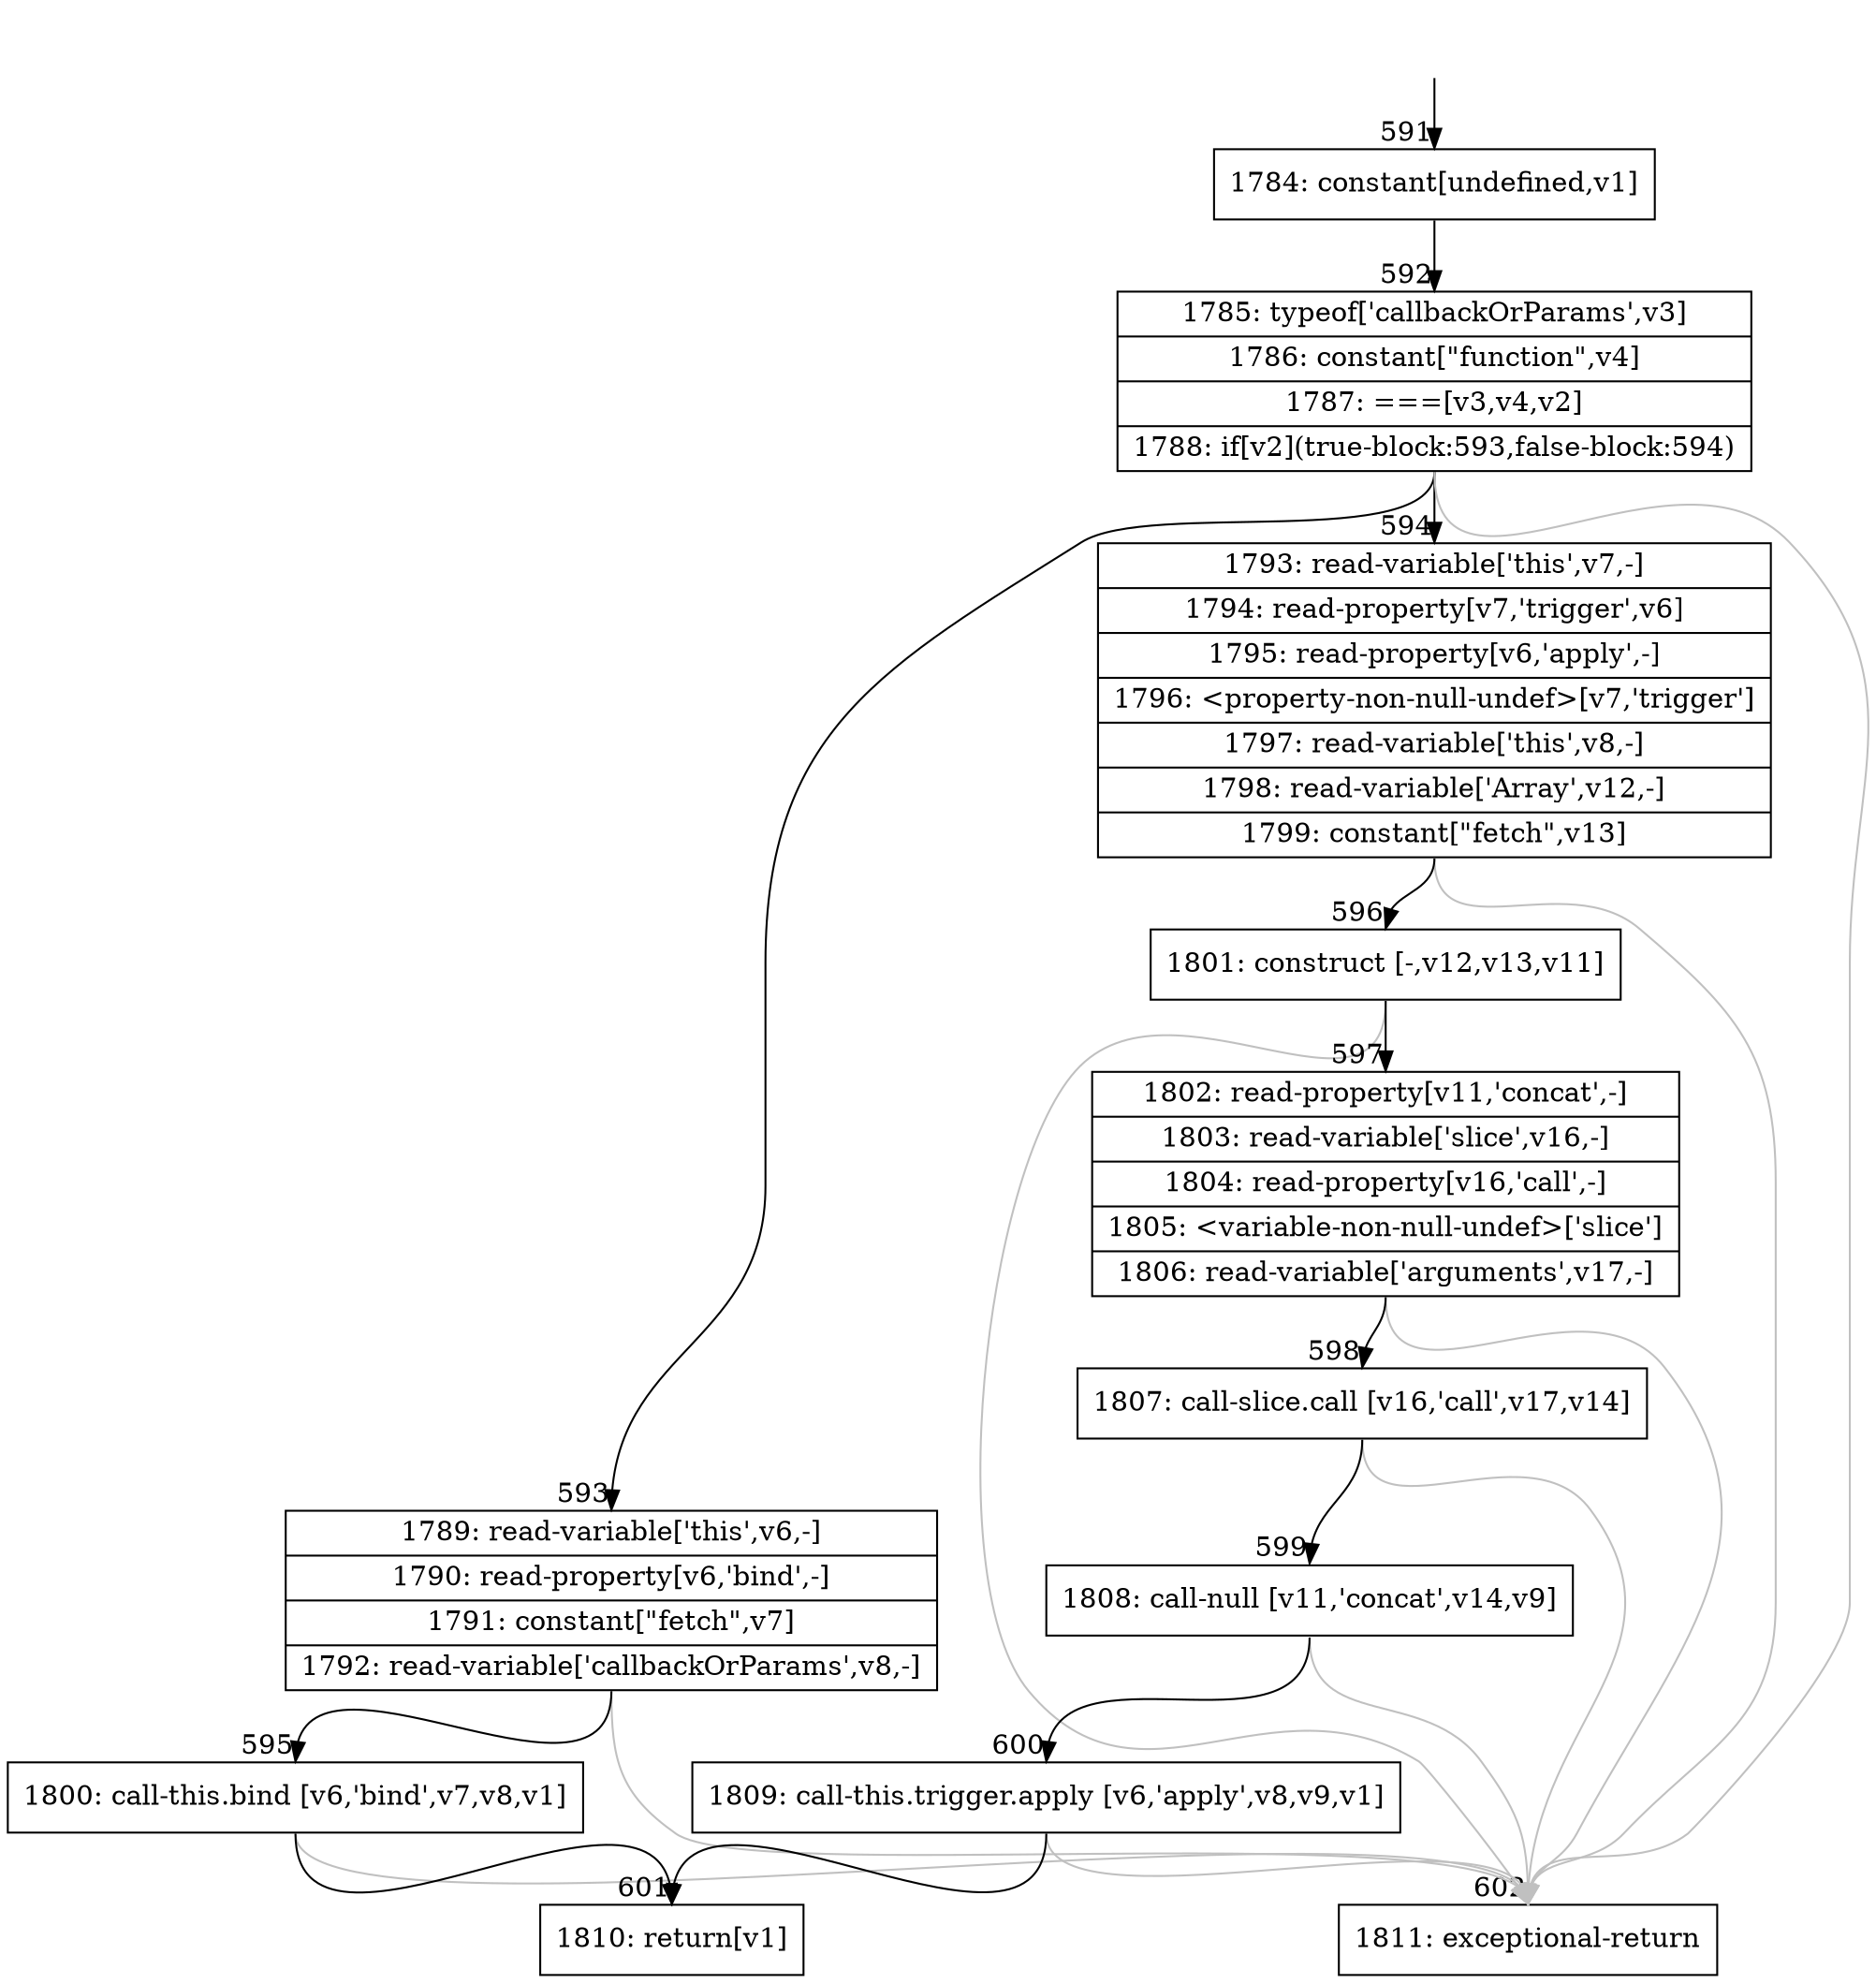 digraph {
rankdir="TD"
BB_entry53[shape=none,label=""];
BB_entry53 -> BB591 [tailport=s, headport=n, headlabel="    591"]
BB591 [shape=record label="{1784: constant[undefined,v1]}" ] 
BB591 -> BB592 [tailport=s, headport=n, headlabel="      592"]
BB592 [shape=record label="{1785: typeof['callbackOrParams',v3]|1786: constant[\"function\",v4]|1787: ===[v3,v4,v2]|1788: if[v2](true-block:593,false-block:594)}" ] 
BB592 -> BB593 [tailport=s, headport=n, headlabel="      593"]
BB592 -> BB594 [tailport=s, headport=n, headlabel="      594"]
BB592 -> BB602 [tailport=s, headport=n, color=gray, headlabel="      602"]
BB593 [shape=record label="{1789: read-variable['this',v6,-]|1790: read-property[v6,'bind',-]|1791: constant[\"fetch\",v7]|1792: read-variable['callbackOrParams',v8,-]}" ] 
BB593 -> BB595 [tailport=s, headport=n, headlabel="      595"]
BB593 -> BB602 [tailport=s, headport=n, color=gray]
BB594 [shape=record label="{1793: read-variable['this',v7,-]|1794: read-property[v7,'trigger',v6]|1795: read-property[v6,'apply',-]|1796: \<property-non-null-undef\>[v7,'trigger']|1797: read-variable['this',v8,-]|1798: read-variable['Array',v12,-]|1799: constant[\"fetch\",v13]}" ] 
BB594 -> BB596 [tailport=s, headport=n, headlabel="      596"]
BB594 -> BB602 [tailport=s, headport=n, color=gray]
BB595 [shape=record label="{1800: call-this.bind [v6,'bind',v7,v8,v1]}" ] 
BB595 -> BB601 [tailport=s, headport=n, headlabel="      601"]
BB595 -> BB602 [tailport=s, headport=n, color=gray]
BB596 [shape=record label="{1801: construct [-,v12,v13,v11]}" ] 
BB596 -> BB597 [tailport=s, headport=n, headlabel="      597"]
BB596 -> BB602 [tailport=s, headport=n, color=gray]
BB597 [shape=record label="{1802: read-property[v11,'concat',-]|1803: read-variable['slice',v16,-]|1804: read-property[v16,'call',-]|1805: \<variable-non-null-undef\>['slice']|1806: read-variable['arguments',v17,-]}" ] 
BB597 -> BB598 [tailport=s, headport=n, headlabel="      598"]
BB597 -> BB602 [tailport=s, headport=n, color=gray]
BB598 [shape=record label="{1807: call-slice.call [v16,'call',v17,v14]}" ] 
BB598 -> BB599 [tailport=s, headport=n, headlabel="      599"]
BB598 -> BB602 [tailport=s, headport=n, color=gray]
BB599 [shape=record label="{1808: call-null [v11,'concat',v14,v9]}" ] 
BB599 -> BB600 [tailport=s, headport=n, headlabel="      600"]
BB599 -> BB602 [tailport=s, headport=n, color=gray]
BB600 [shape=record label="{1809: call-this.trigger.apply [v6,'apply',v8,v9,v1]}" ] 
BB600 -> BB601 [tailport=s, headport=n]
BB600 -> BB602 [tailport=s, headport=n, color=gray]
BB601 [shape=record label="{1810: return[v1]}" ] 
BB602 [shape=record label="{1811: exceptional-return}" ] 
//#$~ 493
}
